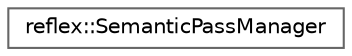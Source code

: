 digraph "Graphical Class Hierarchy"
{
 // LATEX_PDF_SIZE
  bgcolor="transparent";
  edge [fontname=Helvetica,fontsize=10,labelfontname=Helvetica,labelfontsize=10];
  node [fontname=Helvetica,fontsize=10,shape=box,height=0.2,width=0.4];
  rankdir="LR";
  Node0 [id="Node000000",label="reflex::SemanticPassManager",height=0.2,width=0.4,color="grey40", fillcolor="white", style="filled",URL="$classreflex_1_1SemanticPassManager.html",tooltip=" "];
}

